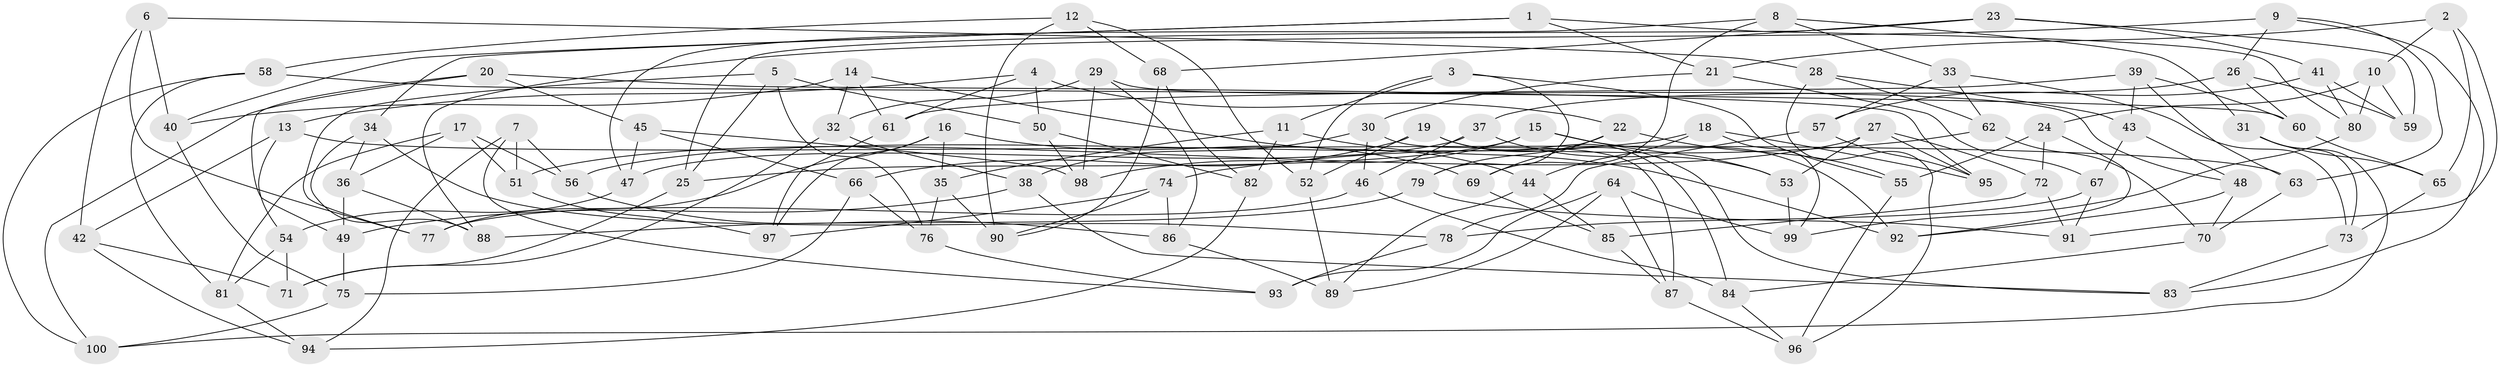 // coarse degree distribution, {8: 0.15, 6: 0.275, 4: 0.225, 5: 0.15, 7: 0.2}
// Generated by graph-tools (version 1.1) at 2025/38/03/04/25 23:38:04]
// undirected, 100 vertices, 200 edges
graph export_dot {
  node [color=gray90,style=filled];
  1;
  2;
  3;
  4;
  5;
  6;
  7;
  8;
  9;
  10;
  11;
  12;
  13;
  14;
  15;
  16;
  17;
  18;
  19;
  20;
  21;
  22;
  23;
  24;
  25;
  26;
  27;
  28;
  29;
  30;
  31;
  32;
  33;
  34;
  35;
  36;
  37;
  38;
  39;
  40;
  41;
  42;
  43;
  44;
  45;
  46;
  47;
  48;
  49;
  50;
  51;
  52;
  53;
  54;
  55;
  56;
  57;
  58;
  59;
  60;
  61;
  62;
  63;
  64;
  65;
  66;
  67;
  68;
  69;
  70;
  71;
  72;
  73;
  74;
  75;
  76;
  77;
  78;
  79;
  80;
  81;
  82;
  83;
  84;
  85;
  86;
  87;
  88;
  89;
  90;
  91;
  92;
  93;
  94;
  95;
  96;
  97;
  98;
  99;
  100;
  1 -- 34;
  1 -- 40;
  1 -- 21;
  1 -- 80;
  2 -- 10;
  2 -- 65;
  2 -- 91;
  2 -- 21;
  3 -- 55;
  3 -- 52;
  3 -- 11;
  3 -- 79;
  4 -- 61;
  4 -- 50;
  4 -- 22;
  4 -- 13;
  5 -- 25;
  5 -- 76;
  5 -- 50;
  5 -- 77;
  6 -- 40;
  6 -- 28;
  6 -- 42;
  6 -- 77;
  7 -- 56;
  7 -- 93;
  7 -- 51;
  7 -- 94;
  8 -- 33;
  8 -- 31;
  8 -- 47;
  8 -- 69;
  9 -- 83;
  9 -- 88;
  9 -- 26;
  9 -- 63;
  10 -- 80;
  10 -- 59;
  10 -- 24;
  11 -- 92;
  11 -- 82;
  11 -- 35;
  12 -- 68;
  12 -- 58;
  12 -- 90;
  12 -- 52;
  13 -- 63;
  13 -- 42;
  13 -- 54;
  14 -- 61;
  14 -- 44;
  14 -- 32;
  14 -- 40;
  15 -- 92;
  15 -- 98;
  15 -- 25;
  15 -- 53;
  16 -- 35;
  16 -- 69;
  16 -- 97;
  16 -- 77;
  17 -- 81;
  17 -- 51;
  17 -- 56;
  17 -- 36;
  18 -- 99;
  18 -- 44;
  18 -- 95;
  18 -- 56;
  19 -- 84;
  19 -- 52;
  19 -- 66;
  19 -- 83;
  20 -- 95;
  20 -- 100;
  20 -- 45;
  20 -- 49;
  21 -- 30;
  21 -- 67;
  22 -- 79;
  22 -- 69;
  22 -- 55;
  23 -- 41;
  23 -- 68;
  23 -- 25;
  23 -- 59;
  24 -- 72;
  24 -- 92;
  24 -- 55;
  25 -- 71;
  26 -- 59;
  26 -- 37;
  26 -- 60;
  27 -- 72;
  27 -- 95;
  27 -- 53;
  27 -- 51;
  28 -- 96;
  28 -- 62;
  28 -- 43;
  29 -- 86;
  29 -- 98;
  29 -- 32;
  29 -- 48;
  30 -- 87;
  30 -- 46;
  30 -- 38;
  31 -- 73;
  31 -- 65;
  31 -- 100;
  32 -- 38;
  32 -- 71;
  33 -- 62;
  33 -- 57;
  33 -- 73;
  34 -- 88;
  34 -- 36;
  34 -- 78;
  35 -- 90;
  35 -- 76;
  36 -- 49;
  36 -- 88;
  37 -- 47;
  37 -- 53;
  37 -- 46;
  38 -- 49;
  38 -- 83;
  39 -- 43;
  39 -- 61;
  39 -- 60;
  39 -- 63;
  40 -- 75;
  41 -- 59;
  41 -- 57;
  41 -- 80;
  42 -- 94;
  42 -- 71;
  43 -- 48;
  43 -- 67;
  44 -- 89;
  44 -- 85;
  45 -- 66;
  45 -- 47;
  45 -- 98;
  46 -- 84;
  46 -- 77;
  47 -- 54;
  48 -- 70;
  48 -- 92;
  49 -- 75;
  50 -- 98;
  50 -- 82;
  51 -- 97;
  52 -- 89;
  53 -- 99;
  54 -- 81;
  54 -- 71;
  55 -- 96;
  56 -- 86;
  57 -- 95;
  57 -- 78;
  58 -- 81;
  58 -- 60;
  58 -- 100;
  60 -- 65;
  61 -- 97;
  62 -- 74;
  62 -- 70;
  63 -- 70;
  64 -- 93;
  64 -- 87;
  64 -- 89;
  64 -- 99;
  65 -- 73;
  66 -- 76;
  66 -- 75;
  67 -- 91;
  67 -- 78;
  68 -- 82;
  68 -- 90;
  69 -- 85;
  70 -- 84;
  72 -- 85;
  72 -- 91;
  73 -- 83;
  74 -- 97;
  74 -- 90;
  74 -- 86;
  75 -- 100;
  76 -- 93;
  78 -- 93;
  79 -- 91;
  79 -- 88;
  80 -- 99;
  81 -- 94;
  82 -- 94;
  84 -- 96;
  85 -- 87;
  86 -- 89;
  87 -- 96;
}
